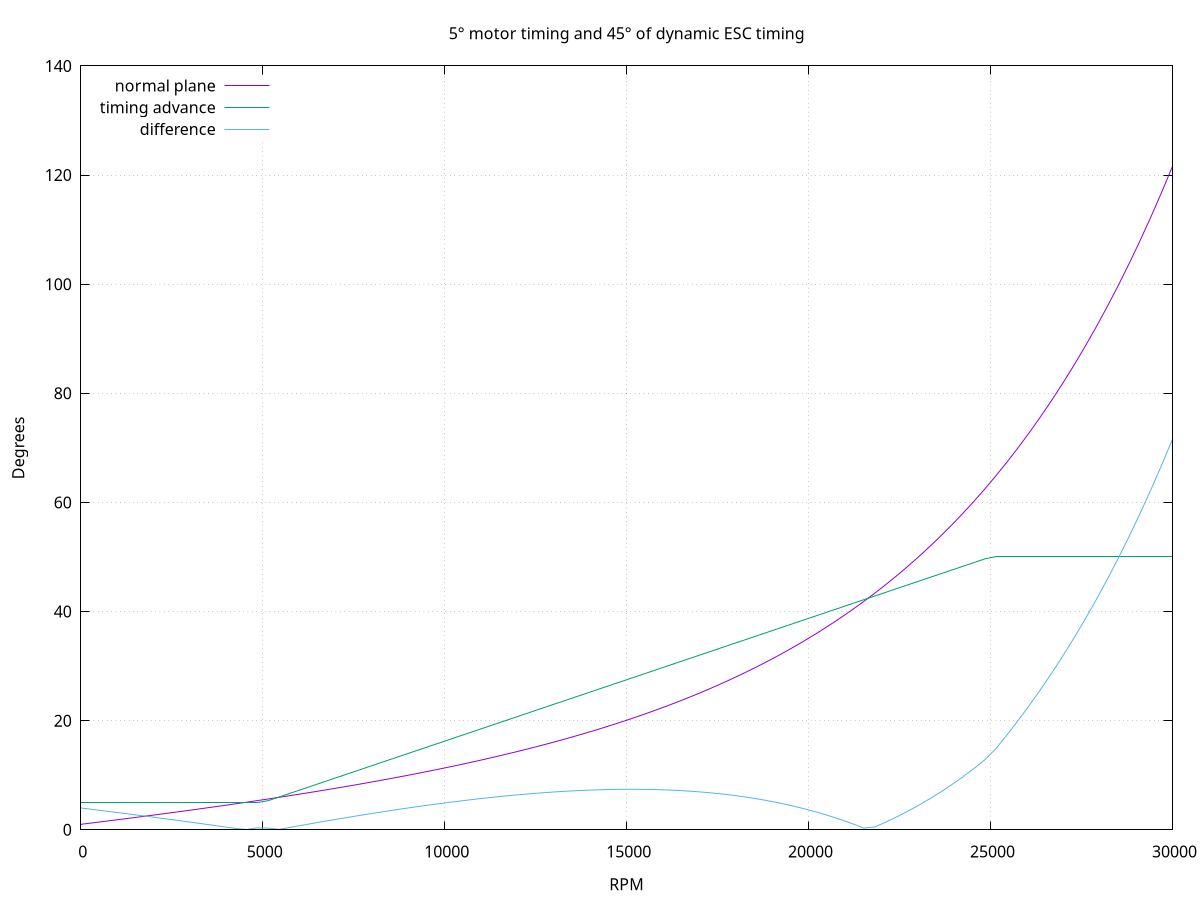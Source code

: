 # http://gnuplot.respawned.com/
# Scale font and line width (dpi) by changing the size! It will always display stretched.
set terminal svg size 400,300 enhanced fname 'arial'  fsize 10 butt solid
set output 'out.svg'

# Key means label...
set key top left
set xlabel 'RPM'
set ylabel 'Degrees'
set title '5° motor timing and 45° of dynamic ESC timing'
set grid xtics mxtics ytics mytics
set xrange [0:30000]
set yrange [0:]
#set xtics 10
#set ytics 10

winding(x) = x / 1500
distortion(x) = 2 ** (x / 4500)
normal(x) = distortion(x) + winding(x)

motor = 5
boost = 45
startrpm = 5000
finishrpm = 25000

boost(x) = x < startrpm ? 0 : x >= finishrpm ? boost : boost*((x-startrpm)/(finishrpm-startrpm))

timing(x) = motor + boost(x)

plot normal(x) title "normal plane", timing(x) title "timing advance", abs(timing(x) - normal(x)) title "difference"

